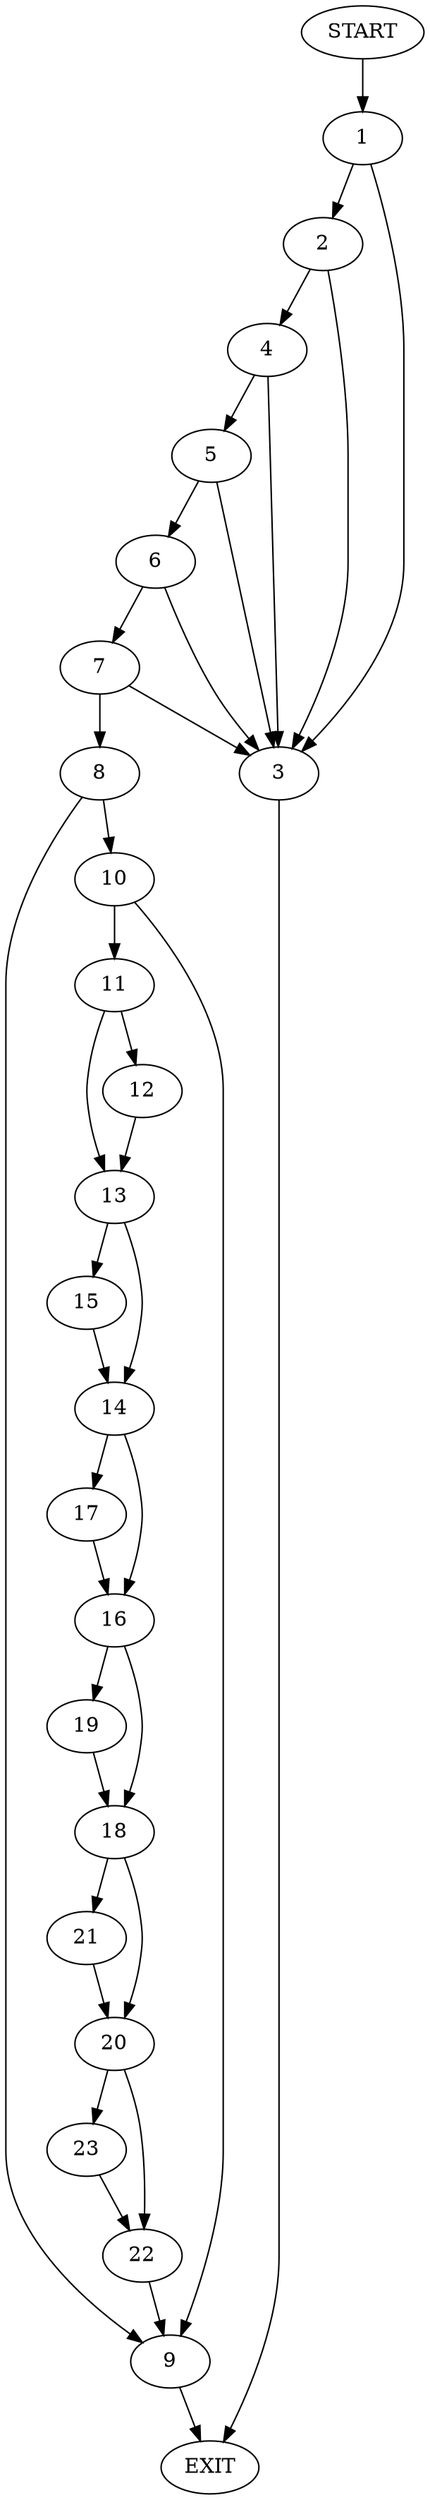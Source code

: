 digraph {
0 [label="START"]
24 [label="EXIT"]
0 -> 1
1 -> 2
1 -> 3
3 -> 24
2 -> 3
2 -> 4
4 -> 3
4 -> 5
5 -> 3
5 -> 6
6 -> 3
6 -> 7
7 -> 3
7 -> 8
8 -> 9
8 -> 10
9 -> 24
10 -> 9
10 -> 11
11 -> 12
11 -> 13
13 -> 14
13 -> 15
12 -> 13
14 -> 16
14 -> 17
15 -> 14
16 -> 18
16 -> 19
17 -> 16
19 -> 18
18 -> 20
18 -> 21
21 -> 20
20 -> 22
20 -> 23
22 -> 9
23 -> 22
}
